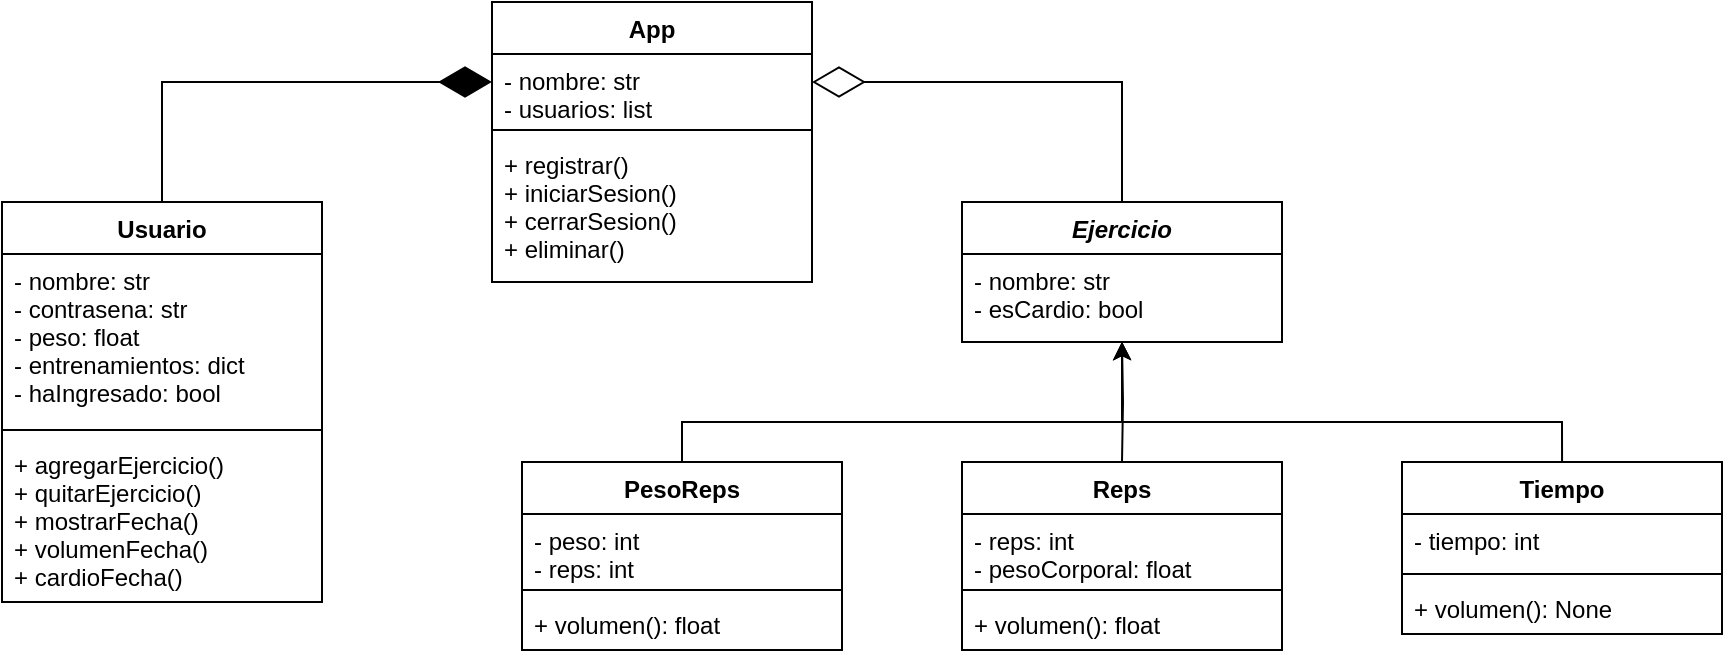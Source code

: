 <mxfile version="15.4.0" type="device"><diagram id="FEKRnTKG9BMU_7PkXdzb" name="Page-1"><mxGraphModel dx="981" dy="557" grid="1" gridSize="10" guides="1" tooltips="1" connect="1" arrows="1" fold="1" page="0" pageScale="1" pageWidth="1169" pageHeight="827" math="0" shadow="0"><root><mxCell id="0"/><mxCell id="1" parent="0"/><mxCell id="u-BgUUkIFFy1586rAtdB-1" value="App" style="swimlane;fontStyle=1;align=center;verticalAlign=top;childLayout=stackLayout;horizontal=1;startSize=26;horizontalStack=0;resizeParent=1;resizeParentMax=0;resizeLast=0;collapsible=1;marginBottom=0;" parent="1" vertex="1"><mxGeometry x="505" y="120" width="160" height="140" as="geometry"/></mxCell><mxCell id="u-BgUUkIFFy1586rAtdB-2" value="- nombre: str&#10;- usuarios: list" style="text;strokeColor=none;fillColor=none;align=left;verticalAlign=top;spacingLeft=4;spacingRight=4;overflow=hidden;rotatable=0;points=[[0,0.5],[1,0.5]];portConstraint=eastwest;" parent="u-BgUUkIFFy1586rAtdB-1" vertex="1"><mxGeometry y="26" width="160" height="34" as="geometry"/></mxCell><mxCell id="u-BgUUkIFFy1586rAtdB-3" value="" style="line;strokeWidth=1;fillColor=none;align=left;verticalAlign=middle;spacingTop=-1;spacingLeft=3;spacingRight=3;rotatable=0;labelPosition=right;points=[];portConstraint=eastwest;" parent="u-BgUUkIFFy1586rAtdB-1" vertex="1"><mxGeometry y="60" width="160" height="8" as="geometry"/></mxCell><mxCell id="u-BgUUkIFFy1586rAtdB-4" value="+ registrar()&#10;+ iniciarSesion()&#10;+ cerrarSesion()&#10;+ eliminar()" style="text;strokeColor=none;fillColor=none;align=left;verticalAlign=top;spacingLeft=4;spacingRight=4;overflow=hidden;rotatable=0;points=[[0,0.5],[1,0.5]];portConstraint=eastwest;" parent="u-BgUUkIFFy1586rAtdB-1" vertex="1"><mxGeometry y="68" width="160" height="72" as="geometry"/></mxCell><mxCell id="u-BgUUkIFFy1586rAtdB-5" value="Usuario" style="swimlane;fontStyle=1;align=center;verticalAlign=top;childLayout=stackLayout;horizontal=1;startSize=26;horizontalStack=0;resizeParent=1;resizeParentMax=0;resizeLast=0;collapsible=1;marginBottom=0;" parent="1" vertex="1"><mxGeometry x="260" y="220" width="160" height="200" as="geometry"/></mxCell><mxCell id="u-BgUUkIFFy1586rAtdB-6" value="- nombre: str&#10;- contrasena: str&#10;- peso: float&#10;- entrenamientos: dict&#10;- haIngresado: bool" style="text;strokeColor=none;fillColor=none;align=left;verticalAlign=top;spacingLeft=4;spacingRight=4;overflow=hidden;rotatable=0;points=[[0,0.5],[1,0.5]];portConstraint=eastwest;" parent="u-BgUUkIFFy1586rAtdB-5" vertex="1"><mxGeometry y="26" width="160" height="84" as="geometry"/></mxCell><mxCell id="u-BgUUkIFFy1586rAtdB-7" value="" style="line;strokeWidth=1;fillColor=none;align=left;verticalAlign=middle;spacingTop=-1;spacingLeft=3;spacingRight=3;rotatable=0;labelPosition=right;points=[];portConstraint=eastwest;" parent="u-BgUUkIFFy1586rAtdB-5" vertex="1"><mxGeometry y="110" width="160" height="8" as="geometry"/></mxCell><mxCell id="u-BgUUkIFFy1586rAtdB-8" value="+ agregarEjercicio()&#10;+ quitarEjercicio()&#10;+ mostrarFecha()&#10;+ volumenFecha()&#10;+ cardioFecha()" style="text;strokeColor=none;fillColor=none;align=left;verticalAlign=top;spacingLeft=4;spacingRight=4;overflow=hidden;rotatable=0;points=[[0,0.5],[1,0.5]];portConstraint=eastwest;" parent="u-BgUUkIFFy1586rAtdB-5" vertex="1"><mxGeometry y="118" width="160" height="82" as="geometry"/></mxCell><mxCell id="u-BgUUkIFFy1586rAtdB-9" value="Ejercicio" style="swimlane;fontStyle=3;align=center;verticalAlign=top;childLayout=stackLayout;horizontal=1;startSize=26;horizontalStack=0;resizeParent=1;resizeParentMax=0;resizeLast=0;collapsible=1;marginBottom=0;" parent="1" vertex="1"><mxGeometry x="740" y="220" width="160" height="70" as="geometry"/></mxCell><mxCell id="u-BgUUkIFFy1586rAtdB-10" value="- nombre: str&#10;- esCardio: bool" style="text;strokeColor=none;fillColor=none;align=left;verticalAlign=top;spacingLeft=4;spacingRight=4;overflow=hidden;rotatable=0;points=[[0,0.5],[1,0.5]];portConstraint=eastwest;" parent="u-BgUUkIFFy1586rAtdB-9" vertex="1"><mxGeometry y="26" width="160" height="44" as="geometry"/></mxCell><mxCell id="u-BgUUkIFFy1586rAtdB-25" style="edgeStyle=orthogonalEdgeStyle;rounded=0;orthogonalLoop=1;jettySize=auto;html=1;" parent="1" target="u-BgUUkIFFy1586rAtdB-9" edge="1"><mxGeometry relative="1" as="geometry"><mxPoint x="820" y="350.0" as="sourcePoint"/></mxGeometry></mxCell><mxCell id="u-BgUUkIFFy1586rAtdB-26" style="edgeStyle=orthogonalEdgeStyle;rounded=0;orthogonalLoop=1;jettySize=auto;html=1;" parent="1" target="u-BgUUkIFFy1586rAtdB-9" edge="1"><mxGeometry relative="1" as="geometry"><Array as="points"><mxPoint x="600" y="330"/><mxPoint x="820" y="330"/></Array><mxPoint x="600" y="350" as="sourcePoint"/></mxGeometry></mxCell><mxCell id="u-BgUUkIFFy1586rAtdB-27" style="edgeStyle=orthogonalEdgeStyle;rounded=0;orthogonalLoop=1;jettySize=auto;html=1;" parent="1" target="u-BgUUkIFFy1586rAtdB-9" edge="1"><mxGeometry relative="1" as="geometry"><Array as="points"><mxPoint x="1040" y="330"/><mxPoint x="820" y="330"/></Array><mxPoint x="1040.034" y="350.0" as="sourcePoint"/></mxGeometry></mxCell><mxCell id="u-BgUUkIFFy1586rAtdB-28" value="" style="endArrow=diamondThin;endFill=1;endSize=24;html=1;rounded=0;edgeStyle=orthogonalEdgeStyle;" parent="1" source="u-BgUUkIFFy1586rAtdB-5" target="u-BgUUkIFFy1586rAtdB-1" edge="1"><mxGeometry width="160" relative="1" as="geometry"><mxPoint x="250" y="180" as="sourcePoint"/><mxPoint x="410" y="180" as="targetPoint"/><Array as="points"><mxPoint x="340" y="160"/></Array></mxGeometry></mxCell><mxCell id="u-BgUUkIFFy1586rAtdB-29" value="" style="endArrow=diamondThin;endFill=0;endSize=24;html=1;rounded=0;edgeStyle=orthogonalEdgeStyle;" parent="1" source="u-BgUUkIFFy1586rAtdB-9" target="u-BgUUkIFFy1586rAtdB-1" edge="1"><mxGeometry width="160" relative="1" as="geometry"><mxPoint x="530" y="270" as="sourcePoint"/><mxPoint x="690" y="270" as="targetPoint"/><Array as="points"><mxPoint x="820" y="160"/></Array></mxGeometry></mxCell><mxCell id="OVnNdvdcYlRJ_-KlmrgV-1" value="PesoReps" style="swimlane;fontStyle=1;align=center;verticalAlign=top;childLayout=stackLayout;horizontal=1;startSize=26;horizontalStack=0;resizeParent=1;resizeParentMax=0;resizeLast=0;collapsible=1;marginBottom=0;" vertex="1" parent="1"><mxGeometry x="520" y="350" width="160" height="94" as="geometry"/></mxCell><mxCell id="OVnNdvdcYlRJ_-KlmrgV-2" value="- peso: int&#10;- reps: int" style="text;strokeColor=none;fillColor=none;align=left;verticalAlign=top;spacingLeft=4;spacingRight=4;overflow=hidden;rotatable=0;points=[[0,0.5],[1,0.5]];portConstraint=eastwest;" vertex="1" parent="OVnNdvdcYlRJ_-KlmrgV-1"><mxGeometry y="26" width="160" height="34" as="geometry"/></mxCell><mxCell id="OVnNdvdcYlRJ_-KlmrgV-3" value="" style="line;strokeWidth=1;fillColor=none;align=left;verticalAlign=middle;spacingTop=-1;spacingLeft=3;spacingRight=3;rotatable=0;labelPosition=right;points=[];portConstraint=eastwest;" vertex="1" parent="OVnNdvdcYlRJ_-KlmrgV-1"><mxGeometry y="60" width="160" height="8" as="geometry"/></mxCell><mxCell id="OVnNdvdcYlRJ_-KlmrgV-4" value="+ volumen(): float" style="text;strokeColor=none;fillColor=none;align=left;verticalAlign=top;spacingLeft=4;spacingRight=4;overflow=hidden;rotatable=0;points=[[0,0.5],[1,0.5]];portConstraint=eastwest;" vertex="1" parent="OVnNdvdcYlRJ_-KlmrgV-1"><mxGeometry y="68" width="160" height="26" as="geometry"/></mxCell><mxCell id="OVnNdvdcYlRJ_-KlmrgV-5" value="Reps" style="swimlane;fontStyle=1;align=center;verticalAlign=top;childLayout=stackLayout;horizontal=1;startSize=26;horizontalStack=0;resizeParent=1;resizeParentMax=0;resizeLast=0;collapsible=1;marginBottom=0;" vertex="1" parent="1"><mxGeometry x="740" y="350" width="160" height="94" as="geometry"/></mxCell><mxCell id="OVnNdvdcYlRJ_-KlmrgV-6" value="- reps: int&#10;- pesoCorporal: float" style="text;strokeColor=none;fillColor=none;align=left;verticalAlign=top;spacingLeft=4;spacingRight=4;overflow=hidden;rotatable=0;points=[[0,0.5],[1,0.5]];portConstraint=eastwest;" vertex="1" parent="OVnNdvdcYlRJ_-KlmrgV-5"><mxGeometry y="26" width="160" height="34" as="geometry"/></mxCell><mxCell id="OVnNdvdcYlRJ_-KlmrgV-7" value="" style="line;strokeWidth=1;fillColor=none;align=left;verticalAlign=middle;spacingTop=-1;spacingLeft=3;spacingRight=3;rotatable=0;labelPosition=right;points=[];portConstraint=eastwest;" vertex="1" parent="OVnNdvdcYlRJ_-KlmrgV-5"><mxGeometry y="60" width="160" height="8" as="geometry"/></mxCell><mxCell id="OVnNdvdcYlRJ_-KlmrgV-8" value="+ volumen(): float" style="text;strokeColor=none;fillColor=none;align=left;verticalAlign=top;spacingLeft=4;spacingRight=4;overflow=hidden;rotatable=0;points=[[0,0.5],[1,0.5]];portConstraint=eastwest;" vertex="1" parent="OVnNdvdcYlRJ_-KlmrgV-5"><mxGeometry y="68" width="160" height="26" as="geometry"/></mxCell><mxCell id="OVnNdvdcYlRJ_-KlmrgV-9" value="Tiempo" style="swimlane;fontStyle=1;align=center;verticalAlign=top;childLayout=stackLayout;horizontal=1;startSize=26;horizontalStack=0;resizeParent=1;resizeParentMax=0;resizeLast=0;collapsible=1;marginBottom=0;" vertex="1" parent="1"><mxGeometry x="960" y="350" width="160" height="86" as="geometry"/></mxCell><mxCell id="OVnNdvdcYlRJ_-KlmrgV-10" value="- tiempo: int" style="text;strokeColor=none;fillColor=none;align=left;verticalAlign=top;spacingLeft=4;spacingRight=4;overflow=hidden;rotatable=0;points=[[0,0.5],[1,0.5]];portConstraint=eastwest;" vertex="1" parent="OVnNdvdcYlRJ_-KlmrgV-9"><mxGeometry y="26" width="160" height="26" as="geometry"/></mxCell><mxCell id="OVnNdvdcYlRJ_-KlmrgV-11" value="" style="line;strokeWidth=1;fillColor=none;align=left;verticalAlign=middle;spacingTop=-1;spacingLeft=3;spacingRight=3;rotatable=0;labelPosition=right;points=[];portConstraint=eastwest;" vertex="1" parent="OVnNdvdcYlRJ_-KlmrgV-9"><mxGeometry y="52" width="160" height="8" as="geometry"/></mxCell><mxCell id="OVnNdvdcYlRJ_-KlmrgV-12" value="+ volumen(): None" style="text;strokeColor=none;fillColor=none;align=left;verticalAlign=top;spacingLeft=4;spacingRight=4;overflow=hidden;rotatable=0;points=[[0,0.5],[1,0.5]];portConstraint=eastwest;" vertex="1" parent="OVnNdvdcYlRJ_-KlmrgV-9"><mxGeometry y="60" width="160" height="26" as="geometry"/></mxCell></root></mxGraphModel></diagram></mxfile>